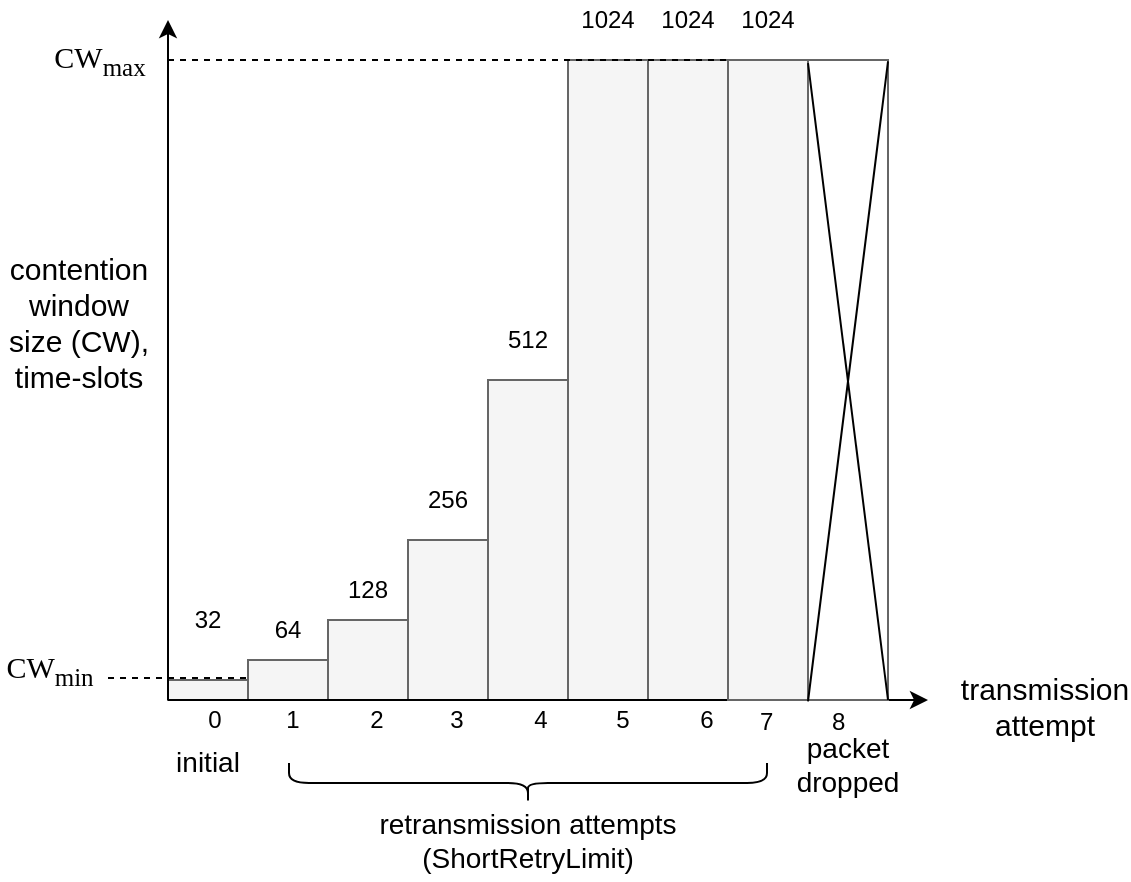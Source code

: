 <mxfile version="10.8.9" type="device"><diagram id="wHlYtx2vzRacKe99xvoa" name="Page-1"><mxGraphModel dx="2159" dy="2114" grid="1" gridSize="10" guides="1" tooltips="1" connect="1" arrows="1" fold="1" page="1" pageScale="1" pageWidth="827" pageHeight="1169" math="0" shadow="0"><root><mxCell id="0"/><mxCell id="1" parent="0"/><mxCell id="-mch6q1qeycB--5SQfGM-1" value="" style="rounded=0;whiteSpace=wrap;html=1;fillColor=#f5f5f5;strokeColor=#666666;fontColor=#333333;" vertex="1" parent="1"><mxGeometry y="30" width="40" height="10" as="geometry"/></mxCell><mxCell id="-mch6q1qeycB--5SQfGM-2" value="" style="rounded=0;whiteSpace=wrap;html=1;fillColor=#f5f5f5;strokeColor=#666666;fontColor=#333333;" vertex="1" parent="1"><mxGeometry x="40" y="20" width="40" height="20" as="geometry"/></mxCell><mxCell id="-mch6q1qeycB--5SQfGM-4" value="" style="rounded=0;whiteSpace=wrap;html=1;fillColor=#f5f5f5;strokeColor=#666666;fontColor=#333333;" vertex="1" parent="1"><mxGeometry x="80" width="40" height="40" as="geometry"/></mxCell><mxCell id="-mch6q1qeycB--5SQfGM-5" value="" style="rounded=0;whiteSpace=wrap;html=1;fillColor=#f5f5f5;strokeColor=#666666;fontColor=#333333;" vertex="1" parent="1"><mxGeometry x="120" y="-40" width="40" height="80" as="geometry"/></mxCell><mxCell id="-mch6q1qeycB--5SQfGM-6" value="" style="rounded=0;whiteSpace=wrap;html=1;fillColor=#f5f5f5;strokeColor=#666666;fontColor=#333333;" vertex="1" parent="1"><mxGeometry x="160" y="-120" width="40" height="160" as="geometry"/></mxCell><mxCell id="-mch6q1qeycB--5SQfGM-8" value="32" style="text;html=1;strokeColor=none;fillColor=none;align=center;verticalAlign=middle;whiteSpace=wrap;rounded=0;" vertex="1" parent="1"><mxGeometry y="-10" width="40" height="20" as="geometry"/></mxCell><mxCell id="-mch6q1qeycB--5SQfGM-9" value="64" style="text;html=1;strokeColor=none;fillColor=none;align=center;verticalAlign=middle;whiteSpace=wrap;rounded=0;" vertex="1" parent="1"><mxGeometry x="40" y="-5" width="40" height="20" as="geometry"/></mxCell><mxCell id="-mch6q1qeycB--5SQfGM-10" value="128" style="text;html=1;strokeColor=none;fillColor=none;align=center;verticalAlign=middle;whiteSpace=wrap;rounded=0;" vertex="1" parent="1"><mxGeometry x="80" y="-25" width="40" height="20" as="geometry"/></mxCell><mxCell id="-mch6q1qeycB--5SQfGM-11" value="256" style="text;html=1;strokeColor=none;fillColor=none;align=center;verticalAlign=middle;whiteSpace=wrap;rounded=0;" vertex="1" parent="1"><mxGeometry x="120" y="-70" width="40" height="20" as="geometry"/></mxCell><mxCell id="-mch6q1qeycB--5SQfGM-12" value="512" style="text;html=1;strokeColor=none;fillColor=none;align=center;verticalAlign=middle;whiteSpace=wrap;rounded=0;" vertex="1" parent="1"><mxGeometry x="160" y="-150" width="40" height="20" as="geometry"/></mxCell><mxCell id="-mch6q1qeycB--5SQfGM-13" value="" style="rounded=0;whiteSpace=wrap;html=1;fillColor=#f5f5f5;strokeColor=#666666;fontColor=#333333;" vertex="1" parent="1"><mxGeometry x="200" y="-280" width="40" height="320" as="geometry"/></mxCell><mxCell id="-mch6q1qeycB--5SQfGM-14" value="&lt;div&gt;1024&lt;/div&gt;" style="text;html=1;strokeColor=none;fillColor=none;align=center;verticalAlign=middle;whiteSpace=wrap;rounded=0;" vertex="1" parent="1"><mxGeometry x="200" y="-310" width="40" height="20" as="geometry"/></mxCell><mxCell id="-mch6q1qeycB--5SQfGM-15" value="" style="rounded=0;whiteSpace=wrap;html=1;fillColor=#f5f5f5;strokeColor=#666666;fontColor=#333333;" vertex="1" parent="1"><mxGeometry x="240" y="-280" width="40" height="320" as="geometry"/></mxCell><mxCell id="-mch6q1qeycB--5SQfGM-16" value="1024" style="text;html=1;strokeColor=none;fillColor=none;align=center;verticalAlign=middle;whiteSpace=wrap;rounded=0;" vertex="1" parent="1"><mxGeometry x="240" y="-310" width="40" height="20" as="geometry"/></mxCell><mxCell id="-mch6q1qeycB--5SQfGM-20" value="" style="endArrow=classic;html=1;" edge="1" parent="1"><mxGeometry width="50" height="50" relative="1" as="geometry"><mxPoint y="40" as="sourcePoint"/><mxPoint x="380" y="40" as="targetPoint"/></mxGeometry></mxCell><mxCell id="-mch6q1qeycB--5SQfGM-32" value="0" style="text;html=1;resizable=0;points=[];align=center;verticalAlign=middle;labelBackgroundColor=#ffffff;" vertex="1" connectable="0" parent="-mch6q1qeycB--5SQfGM-20"><mxGeometry x="-0.881" relative="1" as="geometry"><mxPoint y="10" as="offset"/></mxGeometry></mxCell><mxCell id="-mch6q1qeycB--5SQfGM-33" value="1" style="text;html=1;resizable=0;points=[];align=center;verticalAlign=middle;labelBackgroundColor=#ffffff;" vertex="1" connectable="0" parent="-mch6q1qeycB--5SQfGM-20"><mxGeometry x="-0.6" relative="1" as="geometry"><mxPoint x="-14" y="10" as="offset"/></mxGeometry></mxCell><mxCell id="-mch6q1qeycB--5SQfGM-34" value="2" style="text;html=1;resizable=0;points=[];align=center;verticalAlign=middle;labelBackgroundColor=#ffffff;" vertex="1" connectable="0" parent="-mch6q1qeycB--5SQfGM-20"><mxGeometry x="-0.388" y="1" relative="1" as="geometry"><mxPoint x="-13" y="11" as="offset"/></mxGeometry></mxCell><mxCell id="-mch6q1qeycB--5SQfGM-35" value="3" style="text;html=1;resizable=0;points=[];align=center;verticalAlign=middle;labelBackgroundColor=#ffffff;" vertex="1" connectable="0" parent="-mch6q1qeycB--5SQfGM-20"><mxGeometry x="-0.131" y="3" relative="1" as="geometry"><mxPoint x="-21" y="13" as="offset"/></mxGeometry></mxCell><mxCell id="-mch6q1qeycB--5SQfGM-36" value="4" style="text;html=1;resizable=0;points=[];align=center;verticalAlign=middle;labelBackgroundColor=#ffffff;" vertex="1" connectable="0" parent="-mch6q1qeycB--5SQfGM-20"><mxGeometry x="0.094" y="-1" relative="1" as="geometry"><mxPoint x="-22" y="9" as="offset"/></mxGeometry></mxCell><mxCell id="-mch6q1qeycB--5SQfGM-37" value="5" style="text;html=1;resizable=0;points=[];align=center;verticalAlign=middle;labelBackgroundColor=#ffffff;" vertex="1" connectable="0" parent="-mch6q1qeycB--5SQfGM-20"><mxGeometry x="0.344" y="-2" relative="1" as="geometry"><mxPoint x="-29" y="8" as="offset"/></mxGeometry></mxCell><mxCell id="-mch6q1qeycB--5SQfGM-38" value="6" style="text;html=1;resizable=0;points=[];align=center;verticalAlign=middle;labelBackgroundColor=#ffffff;" vertex="1" connectable="0" parent="-mch6q1qeycB--5SQfGM-20"><mxGeometry x="0.619" relative="1" as="geometry"><mxPoint x="-39" y="10" as="offset"/></mxGeometry></mxCell><mxCell id="-mch6q1qeycB--5SQfGM-21" value="" style="endArrow=classic;html=1;" edge="1" parent="1"><mxGeometry width="50" height="50" relative="1" as="geometry"><mxPoint y="40" as="sourcePoint"/><mxPoint y="-300" as="targetPoint"/></mxGeometry></mxCell><mxCell id="-mch6q1qeycB--5SQfGM-22" value="&lt;div style=&quot;font-size: 15px&quot;&gt;&lt;font style=&quot;font-size: 15px&quot;&gt;contention&lt;/font&gt;&lt;/div&gt;&lt;div style=&quot;font-size: 15px&quot;&gt;&lt;font style=&quot;font-size: 15px&quot;&gt;window&lt;/font&gt;&lt;/div&gt;&lt;div style=&quot;font-size: 15px&quot;&gt;&lt;font style=&quot;font-size: 15px&quot;&gt;size (CW),&lt;/font&gt;&lt;/div&gt;&lt;div style=&quot;font-size: 15px&quot;&gt;&lt;font style=&quot;font-size: 15px&quot;&gt;time-slots&lt;br&gt;&lt;/font&gt;&lt;/div&gt;" style="text;html=1;resizable=0;points=[];align=center;verticalAlign=middle;labelBackgroundColor=#ffffff;" vertex="1" connectable="0" parent="-mch6q1qeycB--5SQfGM-21"><mxGeometry x="0.065" y="3" relative="1" as="geometry"><mxPoint x="-42" y="-8" as="offset"/></mxGeometry></mxCell><mxCell id="-mch6q1qeycB--5SQfGM-23" value="" style="endArrow=none;dashed=1;html=1;" edge="1" parent="1"><mxGeometry width="50" height="50" relative="1" as="geometry"><mxPoint y="-280" as="sourcePoint"/><mxPoint x="320" y="-280" as="targetPoint"/></mxGeometry></mxCell><mxCell id="-mch6q1qeycB--5SQfGM-26" value="&lt;font style=&quot;font-size: 15px&quot; face=&quot;Georgia&quot;&gt;CW&lt;sub&gt;max&lt;/sub&gt;&lt;/font&gt;" style="text;html=1;strokeColor=none;fillColor=none;align=center;verticalAlign=middle;whiteSpace=wrap;rounded=0;" vertex="1" parent="1"><mxGeometry x="-59" y="-295" width="50" height="30" as="geometry"/></mxCell><mxCell id="-mch6q1qeycB--5SQfGM-30" value="" style="endArrow=none;dashed=1;html=1;" edge="1" parent="1"><mxGeometry width="50" height="50" relative="1" as="geometry"><mxPoint x="-30" y="29" as="sourcePoint"/><mxPoint x="40" y="29" as="targetPoint"/></mxGeometry></mxCell><mxCell id="-mch6q1qeycB--5SQfGM-31" value="&lt;font style=&quot;font-size: 15px&quot; face=&quot;Georgia&quot;&gt;CW&lt;sub&gt;min&lt;/sub&gt;&lt;/font&gt;" style="text;html=1;strokeColor=none;fillColor=none;align=center;verticalAlign=middle;whiteSpace=wrap;rounded=0;" vertex="1" parent="1"><mxGeometry x="-84" y="10" width="50" height="30" as="geometry"/></mxCell><mxCell id="-mch6q1qeycB--5SQfGM-40" value="&lt;div style=&quot;font-size: 15px&quot;&gt;&lt;font style=&quot;font-size: 15px&quot;&gt;transmission&lt;/font&gt;&lt;/div&gt;&lt;div style=&quot;font-size: 15px&quot;&gt;&lt;font style=&quot;font-size: 15px&quot;&gt;attempt&lt;br&gt;&lt;/font&gt;&lt;/div&gt;" style="text;html=1;resizable=0;points=[];align=center;verticalAlign=middle;labelBackgroundColor=#ffffff;" vertex="1" connectable="0" parent="1"><mxGeometry x="480" y="51" as="geometry"><mxPoint x="-42" y="-8" as="offset"/></mxGeometry></mxCell><mxCell id="-mch6q1qeycB--5SQfGM-41" value="" style="rounded=0;whiteSpace=wrap;html=1;fillColor=#f5f5f5;strokeColor=#666666;fontColor=#333333;" vertex="1" parent="1"><mxGeometry x="280" y="-280" width="40" height="320" as="geometry"/></mxCell><mxCell id="-mch6q1qeycB--5SQfGM-42" value="1024" style="text;html=1;strokeColor=none;fillColor=none;align=center;verticalAlign=middle;whiteSpace=wrap;rounded=0;" vertex="1" parent="1"><mxGeometry x="280" y="-310" width="40" height="20" as="geometry"/></mxCell><mxCell id="-mch6q1qeycB--5SQfGM-45" value="7" style="text;html=1;resizable=0;points=[];autosize=1;align=left;verticalAlign=top;spacingTop=-4;" vertex="1" parent="1"><mxGeometry x="294" y="41" width="20" height="20" as="geometry"/></mxCell><mxCell id="-mch6q1qeycB--5SQfGM-46" value="" style="rounded=0;fillColor=none;strokeColor=#666666;fontColor=#333333;direction=west;whiteSpace=wrap;html=1;" vertex="1" parent="1"><mxGeometry x="320" y="-280" width="40" height="320" as="geometry"/></mxCell><mxCell id="-mch6q1qeycB--5SQfGM-50" value="" style="endArrow=none;html=1;entryX=0;entryY=0;entryDx=0;entryDy=0;entryPerimeter=0;exitX=1;exitY=0.995;exitDx=0;exitDy=0;exitPerimeter=0;" edge="1" parent="1" source="-mch6q1qeycB--5SQfGM-46" target="-mch6q1qeycB--5SQfGM-46"><mxGeometry width="50" height="50" relative="1" as="geometry"><mxPoint x="400" y="-600" as="sourcePoint"/><mxPoint x="-30" y="120" as="targetPoint"/></mxGeometry></mxCell><mxCell id="-mch6q1qeycB--5SQfGM-51" value="" style="endArrow=none;html=1;entryX=1;entryY=-0.002;entryDx=0;entryDy=0;entryPerimeter=0;exitX=0;exitY=0.998;exitDx=0;exitDy=0;exitPerimeter=0;" edge="1" parent="1" source="-mch6q1qeycB--5SQfGM-46" target="-mch6q1qeycB--5SQfGM-46"><mxGeometry width="50" height="50" relative="1" as="geometry"><mxPoint x="330" y="-593" as="sourcePoint"/><mxPoint x="370" y="50" as="targetPoint"/></mxGeometry></mxCell><mxCell id="-mch6q1qeycB--5SQfGM-52" value="&lt;div style=&quot;font-size: 14px&quot;&gt;&lt;font style=&quot;font-size: 14px&quot;&gt;packet&lt;/font&gt;&lt;/div&gt;&lt;div style=&quot;font-size: 14px&quot; align=&quot;center&quot;&gt;&lt;font style=&quot;font-size: 14px&quot;&gt;dropped&lt;br&gt;&lt;/font&gt;&lt;/div&gt;" style="text;html=1;strokeColor=none;fillColor=none;align=center;verticalAlign=middle;whiteSpace=wrap;rounded=0;" vertex="1" parent="1"><mxGeometry x="320" y="61.5" width="40" height="20" as="geometry"/></mxCell><mxCell id="-mch6q1qeycB--5SQfGM-53" value="&lt;font style=&quot;font-size: 14px&quot;&gt;initial&lt;/font&gt;" style="text;html=1;strokeColor=none;fillColor=none;align=center;verticalAlign=middle;whiteSpace=wrap;rounded=0;" vertex="1" parent="1"><mxGeometry y="61" width="40" height="20" as="geometry"/></mxCell><mxCell id="-mch6q1qeycB--5SQfGM-54" value="" style="shape=curlyBracket;whiteSpace=wrap;html=1;rounded=1;fillColor=none;rotation=-90;" vertex="1" parent="1"><mxGeometry x="170" y="-38" width="20" height="239" as="geometry"/></mxCell><mxCell id="-mch6q1qeycB--5SQfGM-57" value="&lt;div style=&quot;font-size: 14px&quot;&gt;&lt;font style=&quot;font-size: 14px&quot;&gt;retransmission attempts&lt;/font&gt;&lt;/div&gt;&lt;div style=&quot;font-size: 14px&quot;&gt;&lt;font style=&quot;font-size: 14px&quot;&gt;(ShortRetryLimit)&lt;br&gt;&lt;/font&gt;&lt;/div&gt;" style="text;html=1;strokeColor=none;fillColor=none;align=center;verticalAlign=middle;whiteSpace=wrap;rounded=0;" vertex="1" parent="1"><mxGeometry x="100" y="90" width="160" height="40" as="geometry"/></mxCell><mxCell id="-mch6q1qeycB--5SQfGM-59" value="8" style="text;html=1;resizable=0;points=[];autosize=1;align=left;verticalAlign=top;spacingTop=-4;" vertex="1" parent="1"><mxGeometry x="330" y="41" width="20" height="20" as="geometry"/></mxCell></root></mxGraphModel></diagram></mxfile>